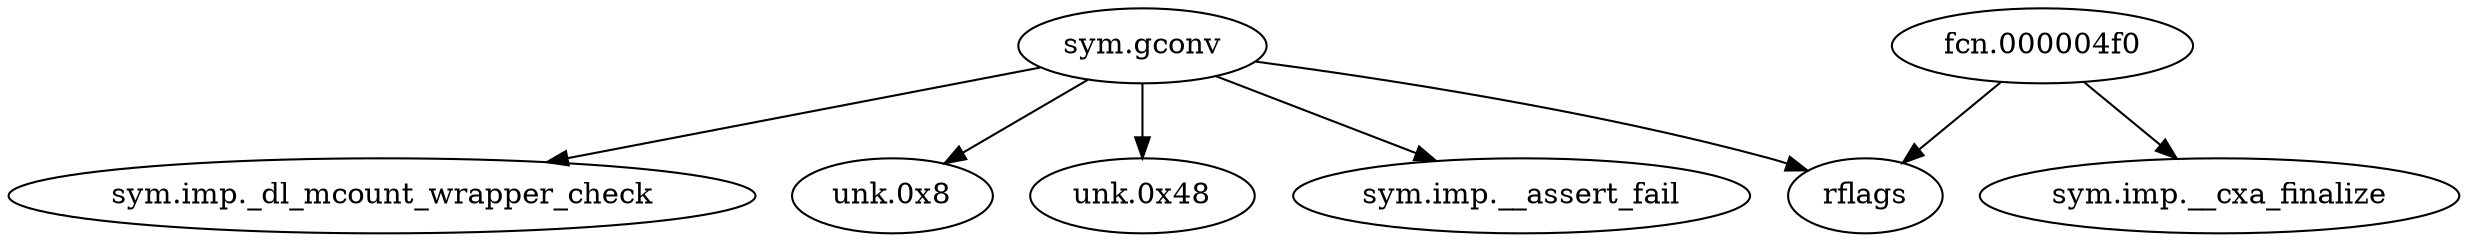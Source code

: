 digraph code {
  "0x000005d0" [label="sym.gconv"];
  "0x000005d0" -> "0x000004b0";
  "0x000004b0" [label="sym.imp._dl_mcount_wrapper_check"];
  "0x000005d0" -> "0x00000000";
  "0x00000000" [label="rflags"];
  "0x000005d0" -> "0x00000008";
  "0x00000008" [label="unk.0x8"];
  "0x000005d0" -> "0x00000048";
  "0x00000048" [label="unk.0x48"];
  "0x000005d0" -> "0x000004a0";
  "0x000004a0" [label="sym.imp.__assert_fail"];
  "0x000004f0" [label="fcn.000004f0"];
  "0x000004f0" -> "0x000004c0";
  "0x000004c0" [label="sym.imp.__cxa_finalize"];
  "0x000004f0" -> "0x00000000";
  "0x00000000" [label="rflags"];
}